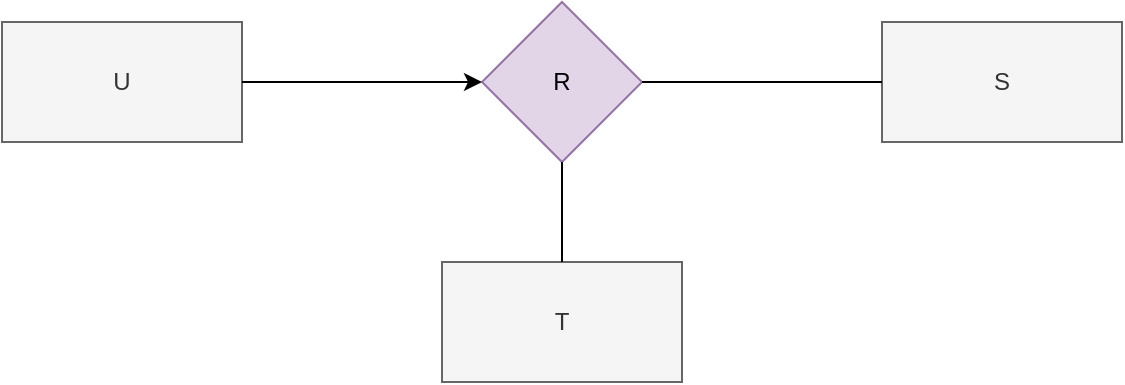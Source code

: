 <mxfile version="20.8.16" type="device"><diagram name="第1頁" id="A04Di_nilx83HMJyMFbC"><mxGraphModel dx="792" dy="1187" grid="1" gridSize="10" guides="1" tooltips="1" connect="1" arrows="1" fold="1" page="1" pageScale="1" pageWidth="827" pageHeight="1169" math="0" shadow="0"><root><mxCell id="0"/><mxCell id="1" parent="0"/><mxCell id="UVKWg-m7Wxx5fz9ykdqf-1" value="U" style="rounded=0;whiteSpace=wrap;html=1;fillColor=#f5f5f5;fontColor=#333333;strokeColor=#666666;" vertex="1" parent="1"><mxGeometry x="40" y="40" width="120" height="60" as="geometry"/></mxCell><mxCell id="UVKWg-m7Wxx5fz9ykdqf-2" value="R" style="rhombus;whiteSpace=wrap;html=1;fillColor=#e1d5e7;strokeColor=#9673a6;" vertex="1" parent="1"><mxGeometry x="280" y="30" width="80" height="80" as="geometry"/></mxCell><mxCell id="UVKWg-m7Wxx5fz9ykdqf-3" value="S" style="rounded=0;whiteSpace=wrap;html=1;fillColor=#f5f5f5;fontColor=#333333;strokeColor=#666666;" vertex="1" parent="1"><mxGeometry x="480" y="40" width="120" height="60" as="geometry"/></mxCell><mxCell id="UVKWg-m7Wxx5fz9ykdqf-4" value="T" style="rounded=0;whiteSpace=wrap;html=1;fillColor=#f5f5f5;fontColor=#333333;strokeColor=#666666;" vertex="1" parent="1"><mxGeometry x="260" y="160" width="120" height="60" as="geometry"/></mxCell><mxCell id="UVKWg-m7Wxx5fz9ykdqf-5" value="" style="endArrow=classic;html=1;rounded=0;entryX=0;entryY=0.5;entryDx=0;entryDy=0;exitX=1;exitY=0.5;exitDx=0;exitDy=0;" edge="1" parent="1" source="UVKWg-m7Wxx5fz9ykdqf-1" target="UVKWg-m7Wxx5fz9ykdqf-2"><mxGeometry width="50" height="50" relative="1" as="geometry"><mxPoint x="340" y="290" as="sourcePoint"/><mxPoint x="390" y="240" as="targetPoint"/></mxGeometry></mxCell><mxCell id="UVKWg-m7Wxx5fz9ykdqf-6" value="" style="endArrow=none;html=1;rounded=0;entryX=0;entryY=0.5;entryDx=0;entryDy=0;exitX=1;exitY=0.5;exitDx=0;exitDy=0;" edge="1" parent="1" source="UVKWg-m7Wxx5fz9ykdqf-2" target="UVKWg-m7Wxx5fz9ykdqf-3"><mxGeometry width="50" height="50" relative="1" as="geometry"><mxPoint x="340" y="290" as="sourcePoint"/><mxPoint x="390" y="240" as="targetPoint"/></mxGeometry></mxCell><mxCell id="UVKWg-m7Wxx5fz9ykdqf-7" value="" style="endArrow=none;html=1;rounded=0;entryX=0.5;entryY=1;entryDx=0;entryDy=0;exitX=0.5;exitY=0;exitDx=0;exitDy=0;" edge="1" parent="1" source="UVKWg-m7Wxx5fz9ykdqf-4" target="UVKWg-m7Wxx5fz9ykdqf-2"><mxGeometry width="50" height="50" relative="1" as="geometry"><mxPoint x="340" y="290" as="sourcePoint"/><mxPoint x="390" y="240" as="targetPoint"/></mxGeometry></mxCell></root></mxGraphModel></diagram></mxfile>